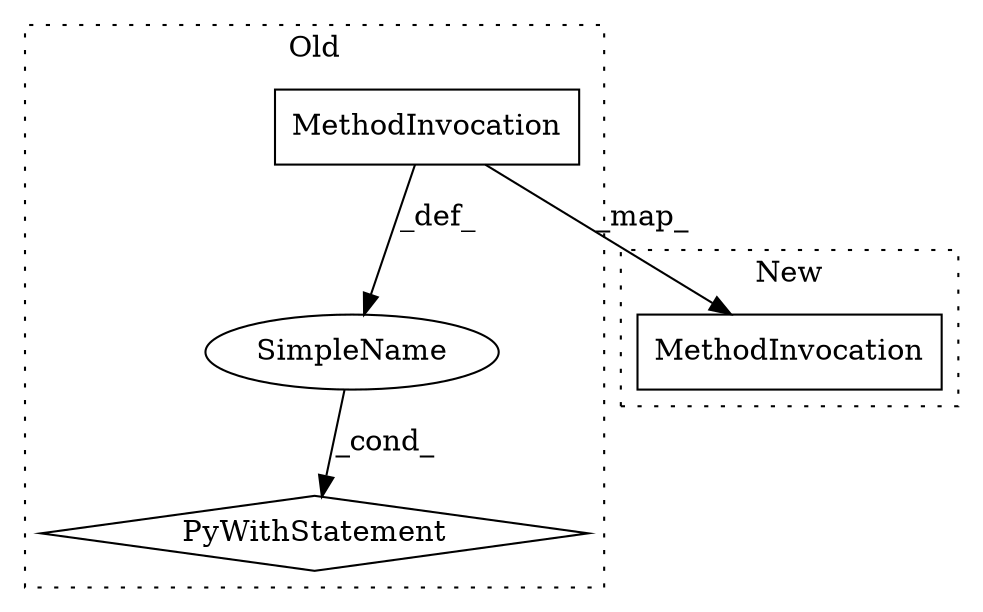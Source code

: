 digraph G {
subgraph cluster0 {
2 [label="MethodInvocation" a="32" s="2192,2213" l="15,1" shape="box"];
3 [label="SimpleName" a="42" s="" l="" shape="ellipse"];
4 [label="PyWithStatement" a="104" s="2171,2214" l="10,2" shape="diamond"];
label = "Old";
style="dotted";
}
subgraph cluster1 {
1 [label="MethodInvocation" a="32" s="2158,2179" l="15,1" shape="box"];
label = "New";
style="dotted";
}
2 -> 3 [label="_def_"];
2 -> 1 [label="_map_"];
3 -> 4 [label="_cond_"];
}